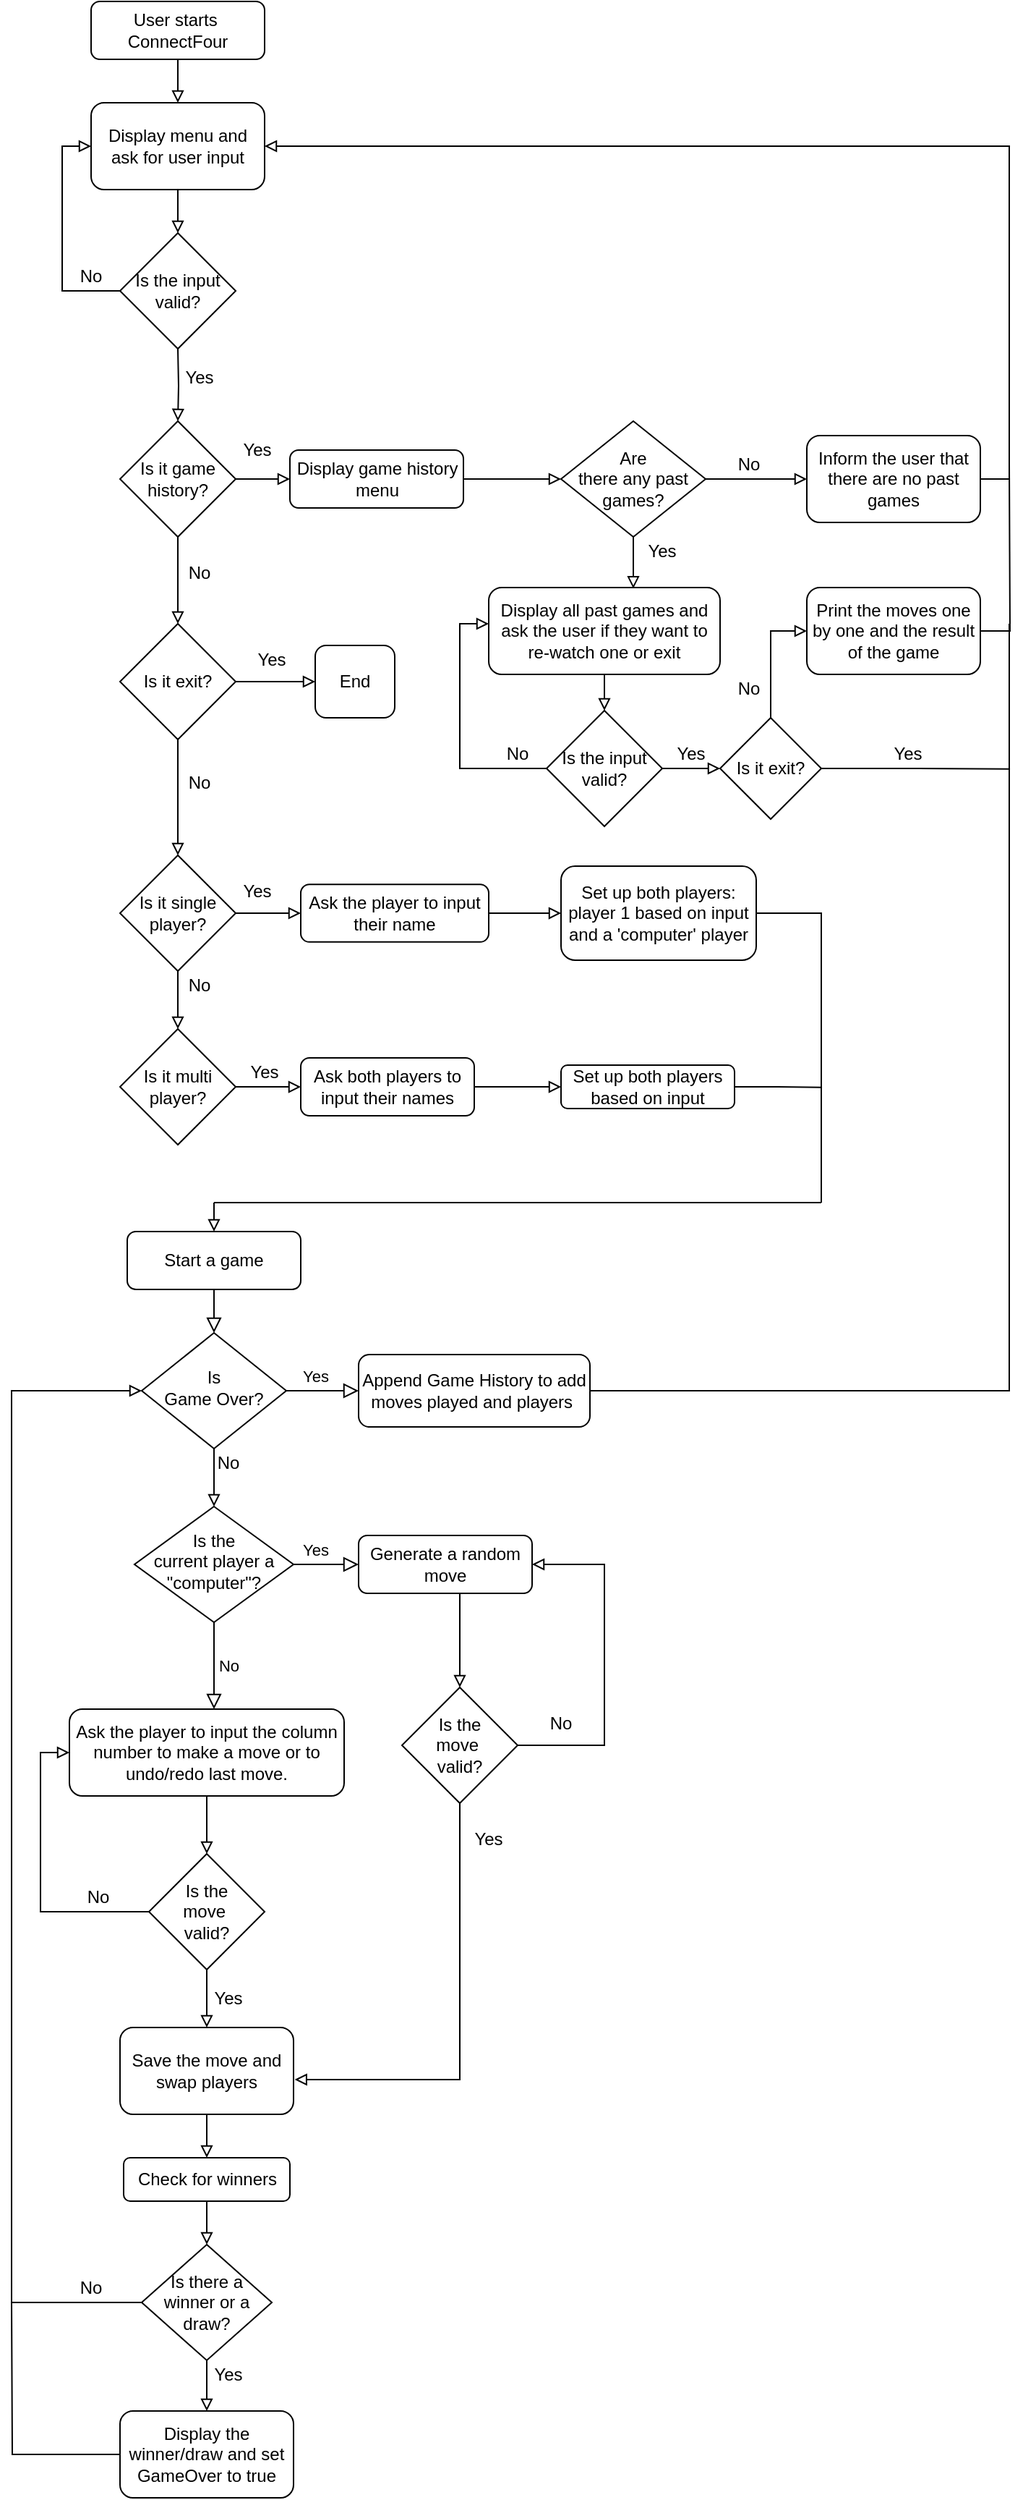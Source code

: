 <mxfile version="14.5.3" type="device"><diagram id="C5RBs43oDa-KdzZeNtuy" name="Page-1"><mxGraphModel dx="948" dy="1639" grid="1" gridSize="10" guides="1" tooltips="1" connect="1" arrows="1" fold="1" page="1" pageScale="1" pageWidth="827" pageHeight="1169" math="0" shadow="0"><root><mxCell id="WIyWlLk6GJQsqaUBKTNV-0"/><mxCell id="WIyWlLk6GJQsqaUBKTNV-1" parent="WIyWlLk6GJQsqaUBKTNV-0"/><mxCell id="WIyWlLk6GJQsqaUBKTNV-2" value="" style="rounded=0;html=1;jettySize=auto;orthogonalLoop=1;fontSize=11;endArrow=block;endFill=0;endSize=8;strokeWidth=1;shadow=0;labelBackgroundColor=none;edgeStyle=orthogonalEdgeStyle;" parent="WIyWlLk6GJQsqaUBKTNV-1" source="WIyWlLk6GJQsqaUBKTNV-3" target="WIyWlLk6GJQsqaUBKTNV-6" edge="1"><mxGeometry relative="1" as="geometry"/></mxCell><mxCell id="ow4fzJe0khwe77qs3U7e-121" style="edgeStyle=elbowEdgeStyle;rounded=0;orthogonalLoop=1;jettySize=auto;html=1;exitX=0.5;exitY=0;exitDx=0;exitDy=0;endArrow=none;endFill=0;startArrow=block;startFill=0;" edge="1" parent="WIyWlLk6GJQsqaUBKTNV-1" source="WIyWlLk6GJQsqaUBKTNV-3"><mxGeometry relative="1" as="geometry"><mxPoint x="170" y="-310" as="targetPoint"/></mxGeometry></mxCell><mxCell id="WIyWlLk6GJQsqaUBKTNV-3" value="Start a game" style="rounded=1;whiteSpace=wrap;html=1;fontSize=12;glass=0;strokeWidth=1;shadow=0;" parent="WIyWlLk6GJQsqaUBKTNV-1" vertex="1"><mxGeometry x="110" y="-290" width="120" height="40" as="geometry"/></mxCell><mxCell id="WIyWlLk6GJQsqaUBKTNV-5" value="Yes" style="edgeStyle=orthogonalEdgeStyle;rounded=0;html=1;jettySize=auto;orthogonalLoop=1;fontSize=11;endArrow=block;endFill=0;endSize=8;strokeWidth=1;shadow=0;labelBackgroundColor=none;" parent="WIyWlLk6GJQsqaUBKTNV-1" source="WIyWlLk6GJQsqaUBKTNV-6" edge="1"><mxGeometry x="-0.2" y="10" relative="1" as="geometry"><mxPoint as="offset"/><mxPoint x="270" y="-180" as="targetPoint"/></mxGeometry></mxCell><mxCell id="ow4fzJe0khwe77qs3U7e-136" style="edgeStyle=elbowEdgeStyle;rounded=0;orthogonalLoop=1;jettySize=auto;html=1;exitX=0.5;exitY=1;exitDx=0;exitDy=0;entryX=0.5;entryY=0;entryDx=0;entryDy=0;startArrow=none;startFill=0;endArrow=block;endFill=0;" edge="1" parent="WIyWlLk6GJQsqaUBKTNV-1" source="WIyWlLk6GJQsqaUBKTNV-6" target="WIyWlLk6GJQsqaUBKTNV-10"><mxGeometry relative="1" as="geometry"/></mxCell><mxCell id="WIyWlLk6GJQsqaUBKTNV-6" value="Is &lt;br&gt;Game Over?" style="rhombus;whiteSpace=wrap;html=1;shadow=0;fontFamily=Helvetica;fontSize=12;align=center;strokeWidth=1;spacing=6;spacingTop=-4;" parent="WIyWlLk6GJQsqaUBKTNV-1" vertex="1"><mxGeometry x="120" y="-220" width="100" height="80" as="geometry"/></mxCell><mxCell id="ow4fzJe0khwe77qs3U7e-125" style="edgeStyle=elbowEdgeStyle;rounded=0;orthogonalLoop=1;jettySize=auto;html=1;exitX=1;exitY=0.5;exitDx=0;exitDy=0;startArrow=none;startFill=0;endArrow=none;endFill=0;" edge="1" parent="WIyWlLk6GJQsqaUBKTNV-1" source="WIyWlLk6GJQsqaUBKTNV-7"><mxGeometry relative="1" as="geometry"><mxPoint x="720" y="-610" as="targetPoint"/><Array as="points"><mxPoint x="720" y="-550"/></Array></mxGeometry></mxCell><mxCell id="WIyWlLk6GJQsqaUBKTNV-7" value="Append Game History to add moves played and players&amp;nbsp;" style="rounded=1;whiteSpace=wrap;html=1;fontSize=12;glass=0;strokeWidth=1;shadow=0;" parent="WIyWlLk6GJQsqaUBKTNV-1" vertex="1"><mxGeometry x="270" y="-205" width="160" height="50" as="geometry"/></mxCell><mxCell id="WIyWlLk6GJQsqaUBKTNV-8" value="No" style="rounded=0;html=1;jettySize=auto;orthogonalLoop=1;fontSize=11;endArrow=block;endFill=0;endSize=8;strokeWidth=1;shadow=0;labelBackgroundColor=none;edgeStyle=orthogonalEdgeStyle;" parent="WIyWlLk6GJQsqaUBKTNV-1" source="WIyWlLk6GJQsqaUBKTNV-10" target="WIyWlLk6GJQsqaUBKTNV-11" edge="1"><mxGeometry y="10" relative="1" as="geometry"><mxPoint as="offset"/><Array as="points"><mxPoint x="170" y="30"/><mxPoint x="170" y="30"/></Array></mxGeometry></mxCell><mxCell id="WIyWlLk6GJQsqaUBKTNV-9" value="Yes" style="edgeStyle=orthogonalEdgeStyle;rounded=0;html=1;jettySize=auto;orthogonalLoop=1;fontSize=11;endArrow=block;endFill=0;endSize=8;strokeWidth=1;shadow=0;labelBackgroundColor=none;" parent="WIyWlLk6GJQsqaUBKTNV-1" source="WIyWlLk6GJQsqaUBKTNV-10" target="WIyWlLk6GJQsqaUBKTNV-12" edge="1"><mxGeometry x="-0.333" y="10" relative="1" as="geometry"><mxPoint as="offset"/></mxGeometry></mxCell><mxCell id="WIyWlLk6GJQsqaUBKTNV-10" value="&lt;font style=&quot;font-size: 12px&quot;&gt;Is the &lt;br&gt;current player a &lt;br&gt;&quot;computer&quot;?&lt;/font&gt;" style="rhombus;whiteSpace=wrap;html=1;shadow=0;fontFamily=Helvetica;fontSize=12;align=center;strokeWidth=1;spacing=6;spacingTop=-4;" parent="WIyWlLk6GJQsqaUBKTNV-1" vertex="1"><mxGeometry x="115" y="-100" width="110" height="80" as="geometry"/></mxCell><mxCell id="ow4fzJe0khwe77qs3U7e-8" style="edgeStyle=orthogonalEdgeStyle;rounded=0;orthogonalLoop=1;jettySize=auto;html=1;exitX=0.5;exitY=1;exitDx=0;exitDy=0;entryX=0.5;entryY=0;entryDx=0;entryDy=0;endArrow=block;endFill=0;" edge="1" parent="WIyWlLk6GJQsqaUBKTNV-1" source="WIyWlLk6GJQsqaUBKTNV-11" target="ow4fzJe0khwe77qs3U7e-7"><mxGeometry relative="1" as="geometry"/></mxCell><mxCell id="WIyWlLk6GJQsqaUBKTNV-11" value="Ask the player to input the column number to make a move or to undo/redo last move." style="rounded=1;whiteSpace=wrap;html=1;fontSize=12;glass=0;strokeWidth=1;shadow=0;" parent="WIyWlLk6GJQsqaUBKTNV-1" vertex="1"><mxGeometry x="70" y="40" width="190" height="60" as="geometry"/></mxCell><mxCell id="ow4fzJe0khwe77qs3U7e-5" style="edgeStyle=orthogonalEdgeStyle;rounded=0;orthogonalLoop=1;jettySize=auto;html=1;exitX=0.5;exitY=1;exitDx=0;exitDy=0;endArrow=block;endFill=0;" edge="1" parent="WIyWlLk6GJQsqaUBKTNV-1" source="WIyWlLk6GJQsqaUBKTNV-12" target="ow4fzJe0khwe77qs3U7e-3"><mxGeometry relative="1" as="geometry"><Array as="points"><mxPoint x="340" y="-40"/></Array></mxGeometry></mxCell><mxCell id="WIyWlLk6GJQsqaUBKTNV-12" value="Generate a random move" style="rounded=1;whiteSpace=wrap;html=1;fontSize=12;glass=0;strokeWidth=1;shadow=0;" parent="WIyWlLk6GJQsqaUBKTNV-1" vertex="1"><mxGeometry x="270" y="-80" width="120" height="40" as="geometry"/></mxCell><mxCell id="ow4fzJe0khwe77qs3U7e-11" style="edgeStyle=orthogonalEdgeStyle;rounded=0;orthogonalLoop=1;jettySize=auto;html=1;exitX=1;exitY=0.5;exitDx=0;exitDy=0;entryX=1;entryY=0.5;entryDx=0;entryDy=0;endArrow=block;endFill=0;" edge="1" parent="WIyWlLk6GJQsqaUBKTNV-1" source="ow4fzJe0khwe77qs3U7e-3" target="WIyWlLk6GJQsqaUBKTNV-12"><mxGeometry relative="1" as="geometry"><Array as="points"><mxPoint x="440" y="65"/><mxPoint x="440" y="-60"/></Array></mxGeometry></mxCell><mxCell id="ow4fzJe0khwe77qs3U7e-14" style="edgeStyle=orthogonalEdgeStyle;rounded=0;orthogonalLoop=1;jettySize=auto;html=1;exitX=0.5;exitY=1;exitDx=0;exitDy=0;endArrow=block;endFill=0;entryX=1.007;entryY=0.6;entryDx=0;entryDy=0;entryPerimeter=0;" edge="1" parent="WIyWlLk6GJQsqaUBKTNV-1" source="ow4fzJe0khwe77qs3U7e-3" target="ow4fzJe0khwe77qs3U7e-6"><mxGeometry relative="1" as="geometry"/></mxCell><mxCell id="ow4fzJe0khwe77qs3U7e-3" value="Is the&lt;br&gt;move&amp;nbsp;&lt;br&gt;valid?" style="rhombus;whiteSpace=wrap;html=1;" vertex="1" parent="WIyWlLk6GJQsqaUBKTNV-1"><mxGeometry x="300" y="25" width="80" height="80" as="geometry"/></mxCell><mxCell id="ow4fzJe0khwe77qs3U7e-19" style="edgeStyle=orthogonalEdgeStyle;rounded=0;orthogonalLoop=1;jettySize=auto;html=1;exitX=0.5;exitY=1;exitDx=0;exitDy=0;entryX=0.5;entryY=0;entryDx=0;entryDy=0;endArrow=block;endFill=0;" edge="1" parent="WIyWlLk6GJQsqaUBKTNV-1" source="ow4fzJe0khwe77qs3U7e-6" target="ow4fzJe0khwe77qs3U7e-18"><mxGeometry relative="1" as="geometry"/></mxCell><mxCell id="ow4fzJe0khwe77qs3U7e-6" value="Save the move and swap players" style="rounded=1;whiteSpace=wrap;html=1;" vertex="1" parent="WIyWlLk6GJQsqaUBKTNV-1"><mxGeometry x="105" y="260" width="120" height="60" as="geometry"/></mxCell><mxCell id="ow4fzJe0khwe77qs3U7e-9" style="edgeStyle=orthogonalEdgeStyle;rounded=0;orthogonalLoop=1;jettySize=auto;html=1;exitX=0;exitY=0.5;exitDx=0;exitDy=0;entryX=0;entryY=0.5;entryDx=0;entryDy=0;endArrow=block;endFill=0;" edge="1" parent="WIyWlLk6GJQsqaUBKTNV-1" source="ow4fzJe0khwe77qs3U7e-7" target="WIyWlLk6GJQsqaUBKTNV-11"><mxGeometry relative="1" as="geometry"><Array as="points"><mxPoint x="50" y="180"/><mxPoint x="50" y="70"/></Array></mxGeometry></mxCell><mxCell id="ow4fzJe0khwe77qs3U7e-15" style="edgeStyle=orthogonalEdgeStyle;rounded=0;orthogonalLoop=1;jettySize=auto;html=1;exitX=0.5;exitY=1;exitDx=0;exitDy=0;entryX=0.5;entryY=0;entryDx=0;entryDy=0;endArrow=block;endFill=0;" edge="1" parent="WIyWlLk6GJQsqaUBKTNV-1" source="ow4fzJe0khwe77qs3U7e-7" target="ow4fzJe0khwe77qs3U7e-6"><mxGeometry relative="1" as="geometry"/></mxCell><mxCell id="ow4fzJe0khwe77qs3U7e-7" value="Is the&lt;br&gt;move&amp;nbsp;&lt;br&gt;valid?" style="rhombus;whiteSpace=wrap;html=1;" vertex="1" parent="WIyWlLk6GJQsqaUBKTNV-1"><mxGeometry x="125" y="140" width="80" height="80" as="geometry"/></mxCell><mxCell id="ow4fzJe0khwe77qs3U7e-10" value="No" style="text;html=1;strokeColor=none;fillColor=none;align=center;verticalAlign=middle;whiteSpace=wrap;rounded=0;" vertex="1" parent="WIyWlLk6GJQsqaUBKTNV-1"><mxGeometry x="70" y="160" width="40" height="20" as="geometry"/></mxCell><mxCell id="ow4fzJe0khwe77qs3U7e-12" value="No" style="text;html=1;strokeColor=none;fillColor=none;align=center;verticalAlign=middle;whiteSpace=wrap;rounded=0;" vertex="1" parent="WIyWlLk6GJQsqaUBKTNV-1"><mxGeometry x="390" y="40" width="40" height="20" as="geometry"/></mxCell><mxCell id="ow4fzJe0khwe77qs3U7e-16" value="Yes" style="text;html=1;strokeColor=none;fillColor=none;align=center;verticalAlign=middle;whiteSpace=wrap;rounded=0;" vertex="1" parent="WIyWlLk6GJQsqaUBKTNV-1"><mxGeometry x="160" y="230" width="40" height="20" as="geometry"/></mxCell><mxCell id="ow4fzJe0khwe77qs3U7e-17" value="Yes" style="text;html=1;strokeColor=none;fillColor=none;align=center;verticalAlign=middle;whiteSpace=wrap;rounded=0;" vertex="1" parent="WIyWlLk6GJQsqaUBKTNV-1"><mxGeometry x="340" y="120" width="40" height="20" as="geometry"/></mxCell><mxCell id="ow4fzJe0khwe77qs3U7e-21" style="edgeStyle=orthogonalEdgeStyle;rounded=0;orthogonalLoop=1;jettySize=auto;html=1;exitX=0.5;exitY=1;exitDx=0;exitDy=0;entryX=0.5;entryY=0;entryDx=0;entryDy=0;endArrow=block;endFill=0;" edge="1" parent="WIyWlLk6GJQsqaUBKTNV-1" source="ow4fzJe0khwe77qs3U7e-18" target="ow4fzJe0khwe77qs3U7e-20"><mxGeometry relative="1" as="geometry"/></mxCell><mxCell id="ow4fzJe0khwe77qs3U7e-18" value="Check for winners" style="rounded=1;whiteSpace=wrap;html=1;" vertex="1" parent="WIyWlLk6GJQsqaUBKTNV-1"><mxGeometry x="107.5" y="350" width="115" height="30" as="geometry"/></mxCell><mxCell id="ow4fzJe0khwe77qs3U7e-24" style="edgeStyle=orthogonalEdgeStyle;rounded=0;orthogonalLoop=1;jettySize=auto;html=1;exitX=0.5;exitY=1;exitDx=0;exitDy=0;entryX=0.5;entryY=0;entryDx=0;entryDy=0;endArrow=block;endFill=0;" edge="1" parent="WIyWlLk6GJQsqaUBKTNV-1" source="ow4fzJe0khwe77qs3U7e-20" target="ow4fzJe0khwe77qs3U7e-22"><mxGeometry relative="1" as="geometry"/></mxCell><mxCell id="ow4fzJe0khwe77qs3U7e-26" style="edgeStyle=orthogonalEdgeStyle;rounded=0;orthogonalLoop=1;jettySize=auto;html=1;exitX=0;exitY=0.5;exitDx=0;exitDy=0;entryX=0;entryY=0.5;entryDx=0;entryDy=0;endArrow=block;endFill=0;" edge="1" parent="WIyWlLk6GJQsqaUBKTNV-1" source="ow4fzJe0khwe77qs3U7e-20" target="WIyWlLk6GJQsqaUBKTNV-6"><mxGeometry relative="1" as="geometry"><Array as="points"><mxPoint x="30" y="450"/><mxPoint x="30" y="-180"/></Array></mxGeometry></mxCell><mxCell id="ow4fzJe0khwe77qs3U7e-20" value="Is there a winner or a draw?" style="rhombus;whiteSpace=wrap;html=1;" vertex="1" parent="WIyWlLk6GJQsqaUBKTNV-1"><mxGeometry x="120" y="410" width="90" height="80" as="geometry"/></mxCell><mxCell id="ow4fzJe0khwe77qs3U7e-29" style="edgeStyle=orthogonalEdgeStyle;rounded=0;orthogonalLoop=1;jettySize=auto;html=1;exitX=0;exitY=0.5;exitDx=0;exitDy=0;endArrow=none;endFill=0;" edge="1" parent="WIyWlLk6GJQsqaUBKTNV-1" source="ow4fzJe0khwe77qs3U7e-22"><mxGeometry relative="1" as="geometry"><mxPoint x="30" y="450" as="targetPoint"/></mxGeometry></mxCell><mxCell id="ow4fzJe0khwe77qs3U7e-22" value="Display the winner/draw and set GameOver to true" style="rounded=1;whiteSpace=wrap;html=1;" vertex="1" parent="WIyWlLk6GJQsqaUBKTNV-1"><mxGeometry x="105" y="525" width="120" height="60" as="geometry"/></mxCell><mxCell id="ow4fzJe0khwe77qs3U7e-25" value="Yes" style="text;html=1;strokeColor=none;fillColor=none;align=center;verticalAlign=middle;whiteSpace=wrap;rounded=0;" vertex="1" parent="WIyWlLk6GJQsqaUBKTNV-1"><mxGeometry x="160" y="490" width="40" height="20" as="geometry"/></mxCell><mxCell id="ow4fzJe0khwe77qs3U7e-28" value="No" style="text;html=1;strokeColor=none;fillColor=none;align=center;verticalAlign=middle;whiteSpace=wrap;rounded=0;" vertex="1" parent="WIyWlLk6GJQsqaUBKTNV-1"><mxGeometry x="65" y="430" width="40" height="20" as="geometry"/></mxCell><mxCell id="ow4fzJe0khwe77qs3U7e-33" style="edgeStyle=orthogonalEdgeStyle;rounded=0;orthogonalLoop=1;jettySize=auto;html=1;exitX=0.5;exitY=1;exitDx=0;exitDy=0;entryX=0.5;entryY=0;entryDx=0;entryDy=0;endArrow=block;endFill=0;" edge="1" parent="WIyWlLk6GJQsqaUBKTNV-1" source="ow4fzJe0khwe77qs3U7e-30" target="ow4fzJe0khwe77qs3U7e-31"><mxGeometry relative="1" as="geometry"/></mxCell><mxCell id="ow4fzJe0khwe77qs3U7e-30" value="User starts&amp;nbsp; ConnectFour" style="rounded=1;whiteSpace=wrap;html=1;fontSize=12;glass=0;strokeWidth=1;shadow=0;" vertex="1" parent="WIyWlLk6GJQsqaUBKTNV-1"><mxGeometry x="85" y="-1140" width="120" height="40" as="geometry"/></mxCell><mxCell id="ow4fzJe0khwe77qs3U7e-34" style="edgeStyle=orthogonalEdgeStyle;rounded=0;orthogonalLoop=1;jettySize=auto;html=1;exitX=0.5;exitY=1;exitDx=0;exitDy=0;entryX=0.5;entryY=0;entryDx=0;entryDy=0;endArrow=block;endFill=0;" edge="1" parent="WIyWlLk6GJQsqaUBKTNV-1" source="ow4fzJe0khwe77qs3U7e-31" target="ow4fzJe0khwe77qs3U7e-32"><mxGeometry relative="1" as="geometry"/></mxCell><mxCell id="ow4fzJe0khwe77qs3U7e-31" value="Display menu and ask for user input" style="rounded=1;whiteSpace=wrap;html=1;" vertex="1" parent="WIyWlLk6GJQsqaUBKTNV-1"><mxGeometry x="85" y="-1070" width="120" height="60" as="geometry"/></mxCell><mxCell id="ow4fzJe0khwe77qs3U7e-35" style="edgeStyle=orthogonalEdgeStyle;rounded=0;orthogonalLoop=1;jettySize=auto;html=1;exitX=0;exitY=0.5;exitDx=0;exitDy=0;entryX=0;entryY=0.5;entryDx=0;entryDy=0;endArrow=block;endFill=0;" edge="1" parent="WIyWlLk6GJQsqaUBKTNV-1" source="ow4fzJe0khwe77qs3U7e-32" target="ow4fzJe0khwe77qs3U7e-31"><mxGeometry relative="1" as="geometry"/></mxCell><mxCell id="ow4fzJe0khwe77qs3U7e-32" value="Is the input valid?" style="rhombus;whiteSpace=wrap;html=1;" vertex="1" parent="WIyWlLk6GJQsqaUBKTNV-1"><mxGeometry x="105" y="-980" width="80" height="80" as="geometry"/></mxCell><mxCell id="ow4fzJe0khwe77qs3U7e-36" value="Yes" style="text;html=1;strokeColor=none;fillColor=none;align=center;verticalAlign=middle;whiteSpace=wrap;rounded=0;" vertex="1" parent="WIyWlLk6GJQsqaUBKTNV-1"><mxGeometry x="140" y="-890" width="40" height="20" as="geometry"/></mxCell><mxCell id="ow4fzJe0khwe77qs3U7e-45" style="edgeStyle=orthogonalEdgeStyle;rounded=0;orthogonalLoop=1;jettySize=auto;html=1;exitX=0.5;exitY=1;exitDx=0;exitDy=0;entryX=0.5;entryY=0;entryDx=0;entryDy=0;endArrow=block;endFill=0;" edge="1" parent="WIyWlLk6GJQsqaUBKTNV-1" target="ow4fzJe0khwe77qs3U7e-42"><mxGeometry relative="1" as="geometry"><mxPoint x="145" y="-900" as="sourcePoint"/></mxGeometry></mxCell><mxCell id="ow4fzJe0khwe77qs3U7e-46" style="edgeStyle=orthogonalEdgeStyle;rounded=0;orthogonalLoop=1;jettySize=auto;html=1;exitX=0.5;exitY=1;exitDx=0;exitDy=0;entryX=0.5;entryY=0;entryDx=0;entryDy=0;endArrow=block;endFill=0;" edge="1" parent="WIyWlLk6GJQsqaUBKTNV-1" source="ow4fzJe0khwe77qs3U7e-42" target="ow4fzJe0khwe77qs3U7e-43"><mxGeometry relative="1" as="geometry"/></mxCell><mxCell id="ow4fzJe0khwe77qs3U7e-62" style="edgeStyle=orthogonalEdgeStyle;rounded=0;orthogonalLoop=1;jettySize=auto;html=1;exitX=1;exitY=0.5;exitDx=0;exitDy=0;entryX=0;entryY=0.5;entryDx=0;entryDy=0;endArrow=block;endFill=0;" edge="1" parent="WIyWlLk6GJQsqaUBKTNV-1" source="ow4fzJe0khwe77qs3U7e-42" target="ow4fzJe0khwe77qs3U7e-60"><mxGeometry relative="1" as="geometry"/></mxCell><mxCell id="ow4fzJe0khwe77qs3U7e-42" value="Is it game history?" style="rhombus;whiteSpace=wrap;html=1;" vertex="1" parent="WIyWlLk6GJQsqaUBKTNV-1"><mxGeometry x="105" y="-850" width="80" height="80" as="geometry"/></mxCell><mxCell id="ow4fzJe0khwe77qs3U7e-70" style="edgeStyle=orthogonalEdgeStyle;rounded=0;orthogonalLoop=1;jettySize=auto;html=1;exitX=1;exitY=0.5;exitDx=0;exitDy=0;entryX=0;entryY=0.5;entryDx=0;entryDy=0;endArrow=block;endFill=0;" edge="1" parent="WIyWlLk6GJQsqaUBKTNV-1" source="ow4fzJe0khwe77qs3U7e-43" target="ow4fzJe0khwe77qs3U7e-69"><mxGeometry relative="1" as="geometry"/></mxCell><mxCell id="ow4fzJe0khwe77qs3U7e-117" style="edgeStyle=orthogonalEdgeStyle;rounded=0;orthogonalLoop=1;jettySize=auto;html=1;exitX=0.5;exitY=1;exitDx=0;exitDy=0;entryX=0.5;entryY=0;entryDx=0;entryDy=0;endArrow=block;endFill=0;" edge="1" parent="WIyWlLk6GJQsqaUBKTNV-1" source="ow4fzJe0khwe77qs3U7e-43" target="ow4fzJe0khwe77qs3U7e-105"><mxGeometry relative="1" as="geometry"/></mxCell><mxCell id="ow4fzJe0khwe77qs3U7e-43" value="Is it exit?" style="rhombus;whiteSpace=wrap;html=1;" vertex="1" parent="WIyWlLk6GJQsqaUBKTNV-1"><mxGeometry x="105" y="-710" width="80" height="80" as="geometry"/></mxCell><mxCell id="ow4fzJe0khwe77qs3U7e-48" value="No" style="text;html=1;strokeColor=none;fillColor=none;align=center;verticalAlign=middle;whiteSpace=wrap;rounded=0;" vertex="1" parent="WIyWlLk6GJQsqaUBKTNV-1"><mxGeometry x="65" y="-960" width="40" height="20" as="geometry"/></mxCell><mxCell id="ow4fzJe0khwe77qs3U7e-49" value="No" style="text;html=1;strokeColor=none;fillColor=none;align=center;verticalAlign=middle;whiteSpace=wrap;rounded=0;" vertex="1" parent="WIyWlLk6GJQsqaUBKTNV-1"><mxGeometry x="140" y="-755" width="40" height="20" as="geometry"/></mxCell><mxCell id="ow4fzJe0khwe77qs3U7e-63" style="edgeStyle=orthogonalEdgeStyle;rounded=0;orthogonalLoop=1;jettySize=auto;html=1;exitX=1;exitY=0.5;exitDx=0;exitDy=0;entryX=0;entryY=0.5;entryDx=0;entryDy=0;endArrow=block;endFill=0;" edge="1" parent="WIyWlLk6GJQsqaUBKTNV-1" source="ow4fzJe0khwe77qs3U7e-60" target="ow4fzJe0khwe77qs3U7e-61"><mxGeometry relative="1" as="geometry"/></mxCell><mxCell id="ow4fzJe0khwe77qs3U7e-60" value="Display game history menu" style="rounded=1;whiteSpace=wrap;html=1;" vertex="1" parent="WIyWlLk6GJQsqaUBKTNV-1"><mxGeometry x="222.5" y="-830" width="120" height="40" as="geometry"/></mxCell><mxCell id="ow4fzJe0khwe77qs3U7e-64" style="edgeStyle=orthogonalEdgeStyle;rounded=0;orthogonalLoop=1;jettySize=auto;html=1;exitX=1;exitY=0.5;exitDx=0;exitDy=0;endArrow=block;endFill=0;entryX=0;entryY=0.5;entryDx=0;entryDy=0;" edge="1" parent="WIyWlLk6GJQsqaUBKTNV-1" source="ow4fzJe0khwe77qs3U7e-61" target="ow4fzJe0khwe77qs3U7e-67"><mxGeometry relative="1" as="geometry"><mxPoint x="570" y="-830" as="targetPoint"/></mxGeometry></mxCell><mxCell id="ow4fzJe0khwe77qs3U7e-100" style="edgeStyle=orthogonalEdgeStyle;rounded=0;orthogonalLoop=1;jettySize=auto;html=1;exitX=0.5;exitY=1;exitDx=0;exitDy=0;entryX=0.625;entryY=0.011;entryDx=0;entryDy=0;endArrow=block;endFill=0;entryPerimeter=0;" edge="1" parent="WIyWlLk6GJQsqaUBKTNV-1" source="ow4fzJe0khwe77qs3U7e-61" target="ow4fzJe0khwe77qs3U7e-68"><mxGeometry relative="1" as="geometry"/></mxCell><mxCell id="ow4fzJe0khwe77qs3U7e-61" value="Are &lt;br&gt;there any past games?" style="rhombus;whiteSpace=wrap;html=1;" vertex="1" parent="WIyWlLk6GJQsqaUBKTNV-1"><mxGeometry x="410" y="-850" width="100" height="80" as="geometry"/></mxCell><mxCell id="ow4fzJe0khwe77qs3U7e-66" value="Yes" style="text;html=1;strokeColor=none;fillColor=none;align=center;verticalAlign=middle;whiteSpace=wrap;rounded=0;" vertex="1" parent="WIyWlLk6GJQsqaUBKTNV-1"><mxGeometry x="460" y="-770" width="40" height="20" as="geometry"/></mxCell><mxCell id="ow4fzJe0khwe77qs3U7e-101" style="edgeStyle=orthogonalEdgeStyle;rounded=0;orthogonalLoop=1;jettySize=auto;html=1;exitX=1;exitY=0.5;exitDx=0;exitDy=0;entryX=1;entryY=0.5;entryDx=0;entryDy=0;endArrow=block;endFill=0;" edge="1" parent="WIyWlLk6GJQsqaUBKTNV-1" source="ow4fzJe0khwe77qs3U7e-67" target="ow4fzJe0khwe77qs3U7e-31"><mxGeometry relative="1" as="geometry"/></mxCell><mxCell id="ow4fzJe0khwe77qs3U7e-67" value="Inform the user that there are no past games" style="rounded=1;whiteSpace=wrap;html=1;" vertex="1" parent="WIyWlLk6GJQsqaUBKTNV-1"><mxGeometry x="580" y="-840" width="120" height="60" as="geometry"/></mxCell><mxCell id="ow4fzJe0khwe77qs3U7e-99" style="edgeStyle=orthogonalEdgeStyle;rounded=0;orthogonalLoop=1;jettySize=auto;html=1;exitX=0.5;exitY=1;exitDx=0;exitDy=0;entryX=0.5;entryY=0;entryDx=0;entryDy=0;endArrow=block;endFill=0;" edge="1" parent="WIyWlLk6GJQsqaUBKTNV-1" source="ow4fzJe0khwe77qs3U7e-68" target="ow4fzJe0khwe77qs3U7e-71"><mxGeometry relative="1" as="geometry"><Array as="points"><mxPoint x="440" y="-680"/></Array></mxGeometry></mxCell><mxCell id="ow4fzJe0khwe77qs3U7e-68" value="Display all past games and ask the user if they want to re-watch one or exit" style="rounded=1;whiteSpace=wrap;html=1;" vertex="1" parent="WIyWlLk6GJQsqaUBKTNV-1"><mxGeometry x="360" y="-735" width="160" height="60" as="geometry"/></mxCell><mxCell id="ow4fzJe0khwe77qs3U7e-69" value="End" style="rounded=1;whiteSpace=wrap;html=1;" vertex="1" parent="WIyWlLk6GJQsqaUBKTNV-1"><mxGeometry x="240" y="-695" width="55" height="50" as="geometry"/></mxCell><mxCell id="ow4fzJe0khwe77qs3U7e-72" style="edgeStyle=orthogonalEdgeStyle;rounded=0;orthogonalLoop=1;jettySize=auto;html=1;exitX=0;exitY=0.5;exitDx=0;exitDy=0;endArrow=block;endFill=0;" edge="1" parent="WIyWlLk6GJQsqaUBKTNV-1" source="ow4fzJe0khwe77qs3U7e-71"><mxGeometry relative="1" as="geometry"><mxPoint x="360" y="-710" as="targetPoint"/><Array as="points"><mxPoint x="340" y="-610"/><mxPoint x="340" y="-710"/></Array></mxGeometry></mxCell><mxCell id="ow4fzJe0khwe77qs3U7e-83" style="edgeStyle=orthogonalEdgeStyle;rounded=0;orthogonalLoop=1;jettySize=auto;html=1;exitX=1;exitY=0.5;exitDx=0;exitDy=0;entryX=0;entryY=0.5;entryDx=0;entryDy=0;endArrow=block;endFill=0;" edge="1" parent="WIyWlLk6GJQsqaUBKTNV-1" source="ow4fzJe0khwe77qs3U7e-71" target="ow4fzJe0khwe77qs3U7e-126"><mxGeometry relative="1" as="geometry"/></mxCell><mxCell id="ow4fzJe0khwe77qs3U7e-71" value="Is the input valid?" style="rhombus;whiteSpace=wrap;html=1;" vertex="1" parent="WIyWlLk6GJQsqaUBKTNV-1"><mxGeometry x="400" y="-650" width="80" height="80" as="geometry"/></mxCell><mxCell id="ow4fzJe0khwe77qs3U7e-74" value="No" style="text;html=1;strokeColor=none;fillColor=none;align=center;verticalAlign=middle;whiteSpace=wrap;rounded=0;" vertex="1" parent="WIyWlLk6GJQsqaUBKTNV-1"><mxGeometry x="520" y="-830" width="40" height="20" as="geometry"/></mxCell><mxCell id="ow4fzJe0khwe77qs3U7e-75" value="Yes" style="text;html=1;strokeColor=none;fillColor=none;align=center;verticalAlign=middle;whiteSpace=wrap;rounded=0;" vertex="1" parent="WIyWlLk6GJQsqaUBKTNV-1"><mxGeometry x="180" y="-840" width="40" height="20" as="geometry"/></mxCell><mxCell id="ow4fzJe0khwe77qs3U7e-77" value="Yes" style="text;html=1;strokeColor=none;fillColor=none;align=center;verticalAlign=middle;whiteSpace=wrap;rounded=0;" vertex="1" parent="WIyWlLk6GJQsqaUBKTNV-1"><mxGeometry x="190" y="-695" width="40" height="20" as="geometry"/></mxCell><mxCell id="ow4fzJe0khwe77qs3U7e-79" value="No" style="text;html=1;strokeColor=none;fillColor=none;align=center;verticalAlign=middle;whiteSpace=wrap;rounded=0;" vertex="1" parent="WIyWlLk6GJQsqaUBKTNV-1"><mxGeometry x="360" y="-630" width="40" height="20" as="geometry"/></mxCell><mxCell id="ow4fzJe0khwe77qs3U7e-102" style="edgeStyle=orthogonalEdgeStyle;rounded=0;orthogonalLoop=1;jettySize=auto;html=1;exitX=1;exitY=0.5;exitDx=0;exitDy=0;endArrow=none;endFill=0;" edge="1" parent="WIyWlLk6GJQsqaUBKTNV-1" source="ow4fzJe0khwe77qs3U7e-81"><mxGeometry relative="1" as="geometry"><mxPoint x="720" y="-820" as="targetPoint"/></mxGeometry></mxCell><mxCell id="ow4fzJe0khwe77qs3U7e-81" value="Print the moves one by one and the result of the game" style="rounded=1;whiteSpace=wrap;html=1;" vertex="1" parent="WIyWlLk6GJQsqaUBKTNV-1"><mxGeometry x="580" y="-735" width="120" height="60" as="geometry"/></mxCell><mxCell id="ow4fzJe0khwe77qs3U7e-98" value="Yes" style="text;html=1;strokeColor=none;fillColor=none;align=center;verticalAlign=middle;whiteSpace=wrap;rounded=0;" vertex="1" parent="WIyWlLk6GJQsqaUBKTNV-1"><mxGeometry x="480" y="-630" width="40" height="20" as="geometry"/></mxCell><mxCell id="ow4fzJe0khwe77qs3U7e-103" style="edgeStyle=orthogonalEdgeStyle;rounded=0;orthogonalLoop=1;jettySize=auto;html=1;exitX=0.5;exitY=1;exitDx=0;exitDy=0;entryX=0.5;entryY=0;entryDx=0;entryDy=0;endArrow=block;endFill=0;" edge="1" parent="WIyWlLk6GJQsqaUBKTNV-1" source="ow4fzJe0khwe77qs3U7e-105" target="ow4fzJe0khwe77qs3U7e-107"><mxGeometry relative="1" as="geometry"/></mxCell><mxCell id="ow4fzJe0khwe77qs3U7e-104" style="edgeStyle=orthogonalEdgeStyle;rounded=0;orthogonalLoop=1;jettySize=auto;html=1;exitX=1;exitY=0.5;exitDx=0;exitDy=0;endArrow=block;endFill=0;" edge="1" parent="WIyWlLk6GJQsqaUBKTNV-1" source="ow4fzJe0khwe77qs3U7e-105" target="ow4fzJe0khwe77qs3U7e-110"><mxGeometry relative="1" as="geometry"><mxPoint x="270" y="-509.657" as="targetPoint"/></mxGeometry></mxCell><mxCell id="ow4fzJe0khwe77qs3U7e-105" value="Is it single&lt;br&gt;player?" style="rhombus;whiteSpace=wrap;html=1;" vertex="1" parent="WIyWlLk6GJQsqaUBKTNV-1"><mxGeometry x="105" y="-550" width="80" height="80" as="geometry"/></mxCell><mxCell id="ow4fzJe0khwe77qs3U7e-106" style="edgeStyle=orthogonalEdgeStyle;rounded=0;orthogonalLoop=1;jettySize=auto;html=1;exitX=1;exitY=0.5;exitDx=0;exitDy=0;endArrow=block;endFill=0;" edge="1" parent="WIyWlLk6GJQsqaUBKTNV-1" source="ow4fzJe0khwe77qs3U7e-107" target="ow4fzJe0khwe77qs3U7e-112"><mxGeometry relative="1" as="geometry"/></mxCell><mxCell id="ow4fzJe0khwe77qs3U7e-107" value="Is it multi&lt;br&gt;player?" style="rhombus;whiteSpace=wrap;html=1;" vertex="1" parent="WIyWlLk6GJQsqaUBKTNV-1"><mxGeometry x="105" y="-429.99" width="80" height="80" as="geometry"/></mxCell><mxCell id="ow4fzJe0khwe77qs3U7e-108" value="No" style="text;html=1;strokeColor=none;fillColor=none;align=center;verticalAlign=middle;whiteSpace=wrap;rounded=0;" vertex="1" parent="WIyWlLk6GJQsqaUBKTNV-1"><mxGeometry x="140" y="-469.99" width="40" height="20" as="geometry"/></mxCell><mxCell id="ow4fzJe0khwe77qs3U7e-109" style="edgeStyle=orthogonalEdgeStyle;rounded=0;orthogonalLoop=1;jettySize=auto;html=1;exitX=1;exitY=0.5;exitDx=0;exitDy=0;endArrow=block;endFill=0;" edge="1" parent="WIyWlLk6GJQsqaUBKTNV-1" source="ow4fzJe0khwe77qs3U7e-110" target="ow4fzJe0khwe77qs3U7e-113"><mxGeometry relative="1" as="geometry"/></mxCell><mxCell id="ow4fzJe0khwe77qs3U7e-110" value="Ask the player to input their name" style="rounded=1;whiteSpace=wrap;html=1;" vertex="1" parent="WIyWlLk6GJQsqaUBKTNV-1"><mxGeometry x="230" y="-529.91" width="130" height="39.83" as="geometry"/></mxCell><mxCell id="ow4fzJe0khwe77qs3U7e-111" style="edgeStyle=orthogonalEdgeStyle;rounded=0;orthogonalLoop=1;jettySize=auto;html=1;exitX=1;exitY=0.5;exitDx=0;exitDy=0;entryX=0;entryY=0.5;entryDx=0;entryDy=0;endArrow=block;endFill=0;" edge="1" parent="WIyWlLk6GJQsqaUBKTNV-1" source="ow4fzJe0khwe77qs3U7e-112" target="ow4fzJe0khwe77qs3U7e-114"><mxGeometry relative="1" as="geometry"/></mxCell><mxCell id="ow4fzJe0khwe77qs3U7e-112" value="Ask both players to input their names" style="rounded=1;whiteSpace=wrap;html=1;" vertex="1" parent="WIyWlLk6GJQsqaUBKTNV-1"><mxGeometry x="230" y="-409.99" width="120" height="40" as="geometry"/></mxCell><mxCell id="ow4fzJe0khwe77qs3U7e-123" style="edgeStyle=elbowEdgeStyle;rounded=0;orthogonalLoop=1;jettySize=auto;html=1;exitX=1;exitY=0.5;exitDx=0;exitDy=0;endArrow=none;endFill=0;" edge="1" parent="WIyWlLk6GJQsqaUBKTNV-1" source="ow4fzJe0khwe77qs3U7e-113"><mxGeometry relative="1" as="geometry"><mxPoint x="590" y="-310" as="targetPoint"/><Array as="points"><mxPoint x="590" y="-330"/></Array></mxGeometry></mxCell><mxCell id="ow4fzJe0khwe77qs3U7e-113" value="Set up both players: player 1 based on input and a 'computer' player" style="rounded=1;whiteSpace=wrap;html=1;" vertex="1" parent="WIyWlLk6GJQsqaUBKTNV-1"><mxGeometry x="410" y="-542.52" width="135" height="65.04" as="geometry"/></mxCell><mxCell id="ow4fzJe0khwe77qs3U7e-124" style="edgeStyle=elbowEdgeStyle;rounded=0;orthogonalLoop=1;jettySize=auto;html=1;exitX=1;exitY=0.5;exitDx=0;exitDy=0;endArrow=none;endFill=0;" edge="1" parent="WIyWlLk6GJQsqaUBKTNV-1" source="ow4fzJe0khwe77qs3U7e-114"><mxGeometry relative="1" as="geometry"><mxPoint x="590" y="-389.667" as="targetPoint"/></mxGeometry></mxCell><mxCell id="ow4fzJe0khwe77qs3U7e-114" value="Set up both players based on input" style="rounded=1;whiteSpace=wrap;html=1;" vertex="1" parent="WIyWlLk6GJQsqaUBKTNV-1"><mxGeometry x="410" y="-404.99" width="120" height="30" as="geometry"/></mxCell><mxCell id="ow4fzJe0khwe77qs3U7e-115" value="Yes" style="text;html=1;strokeColor=none;fillColor=none;align=center;verticalAlign=middle;whiteSpace=wrap;rounded=0;" vertex="1" parent="WIyWlLk6GJQsqaUBKTNV-1"><mxGeometry x="185" y="-409.99" width="40" height="20" as="geometry"/></mxCell><mxCell id="ow4fzJe0khwe77qs3U7e-116" value="Yes" style="text;html=1;strokeColor=none;fillColor=none;align=center;verticalAlign=middle;whiteSpace=wrap;rounded=0;" vertex="1" parent="WIyWlLk6GJQsqaUBKTNV-1"><mxGeometry x="180" y="-535.04" width="40" height="20" as="geometry"/></mxCell><mxCell id="ow4fzJe0khwe77qs3U7e-118" value="No" style="text;html=1;strokeColor=none;fillColor=none;align=center;verticalAlign=middle;whiteSpace=wrap;rounded=0;" vertex="1" parent="WIyWlLk6GJQsqaUBKTNV-1"><mxGeometry x="140" y="-610" width="40" height="20" as="geometry"/></mxCell><mxCell id="ow4fzJe0khwe77qs3U7e-122" value="" style="endArrow=none;html=1;" edge="1" parent="WIyWlLk6GJQsqaUBKTNV-1"><mxGeometry width="50" height="50" relative="1" as="geometry"><mxPoint x="170" y="-310" as="sourcePoint"/><mxPoint x="590" y="-310" as="targetPoint"/></mxGeometry></mxCell><mxCell id="ow4fzJe0khwe77qs3U7e-127" style="edgeStyle=elbowEdgeStyle;rounded=0;orthogonalLoop=1;jettySize=auto;html=1;exitX=1;exitY=0.5;exitDx=0;exitDy=0;startArrow=none;startFill=0;endArrow=none;endFill=0;" edge="1" parent="WIyWlLk6GJQsqaUBKTNV-1" source="ow4fzJe0khwe77qs3U7e-126"><mxGeometry relative="1" as="geometry"><mxPoint x="720" y="-609.667" as="targetPoint"/></mxGeometry></mxCell><mxCell id="ow4fzJe0khwe77qs3U7e-129" style="edgeStyle=elbowEdgeStyle;rounded=0;orthogonalLoop=1;jettySize=auto;html=1;exitX=0.5;exitY=0;exitDx=0;exitDy=0;entryX=0;entryY=0.5;entryDx=0;entryDy=0;startArrow=none;startFill=0;endArrow=block;endFill=0;" edge="1" parent="WIyWlLk6GJQsqaUBKTNV-1" source="ow4fzJe0khwe77qs3U7e-126" target="ow4fzJe0khwe77qs3U7e-81"><mxGeometry relative="1" as="geometry"><Array as="points"><mxPoint x="555" y="-690"/><mxPoint x="565" y="-650"/></Array></mxGeometry></mxCell><mxCell id="ow4fzJe0khwe77qs3U7e-126" value="Is it exit?" style="rhombus;whiteSpace=wrap;html=1;" vertex="1" parent="WIyWlLk6GJQsqaUBKTNV-1"><mxGeometry x="520" y="-645" width="70" height="70" as="geometry"/></mxCell><mxCell id="ow4fzJe0khwe77qs3U7e-128" value="Yes" style="text;html=1;strokeColor=none;fillColor=none;align=center;verticalAlign=middle;whiteSpace=wrap;rounded=0;" vertex="1" parent="WIyWlLk6GJQsqaUBKTNV-1"><mxGeometry x="630" y="-630" width="40" height="20" as="geometry"/></mxCell><mxCell id="ow4fzJe0khwe77qs3U7e-130" value="No" style="text;html=1;strokeColor=none;fillColor=none;align=center;verticalAlign=middle;whiteSpace=wrap;rounded=0;" vertex="1" parent="WIyWlLk6GJQsqaUBKTNV-1"><mxGeometry x="520" y="-675" width="40" height="20" as="geometry"/></mxCell><mxCell id="ow4fzJe0khwe77qs3U7e-131" value="" style="endArrow=none;html=1;" edge="1" parent="WIyWlLk6GJQsqaUBKTNV-1"><mxGeometry width="50" height="50" relative="1" as="geometry"><mxPoint x="720" y="-600" as="sourcePoint"/><mxPoint x="720" y="-710" as="targetPoint"/></mxGeometry></mxCell><mxCell id="ow4fzJe0khwe77qs3U7e-137" value="No" style="text;html=1;strokeColor=none;fillColor=none;align=center;verticalAlign=middle;whiteSpace=wrap;rounded=0;" vertex="1" parent="WIyWlLk6GJQsqaUBKTNV-1"><mxGeometry x="160" y="-140" width="40" height="20" as="geometry"/></mxCell></root></mxGraphModel></diagram></mxfile>